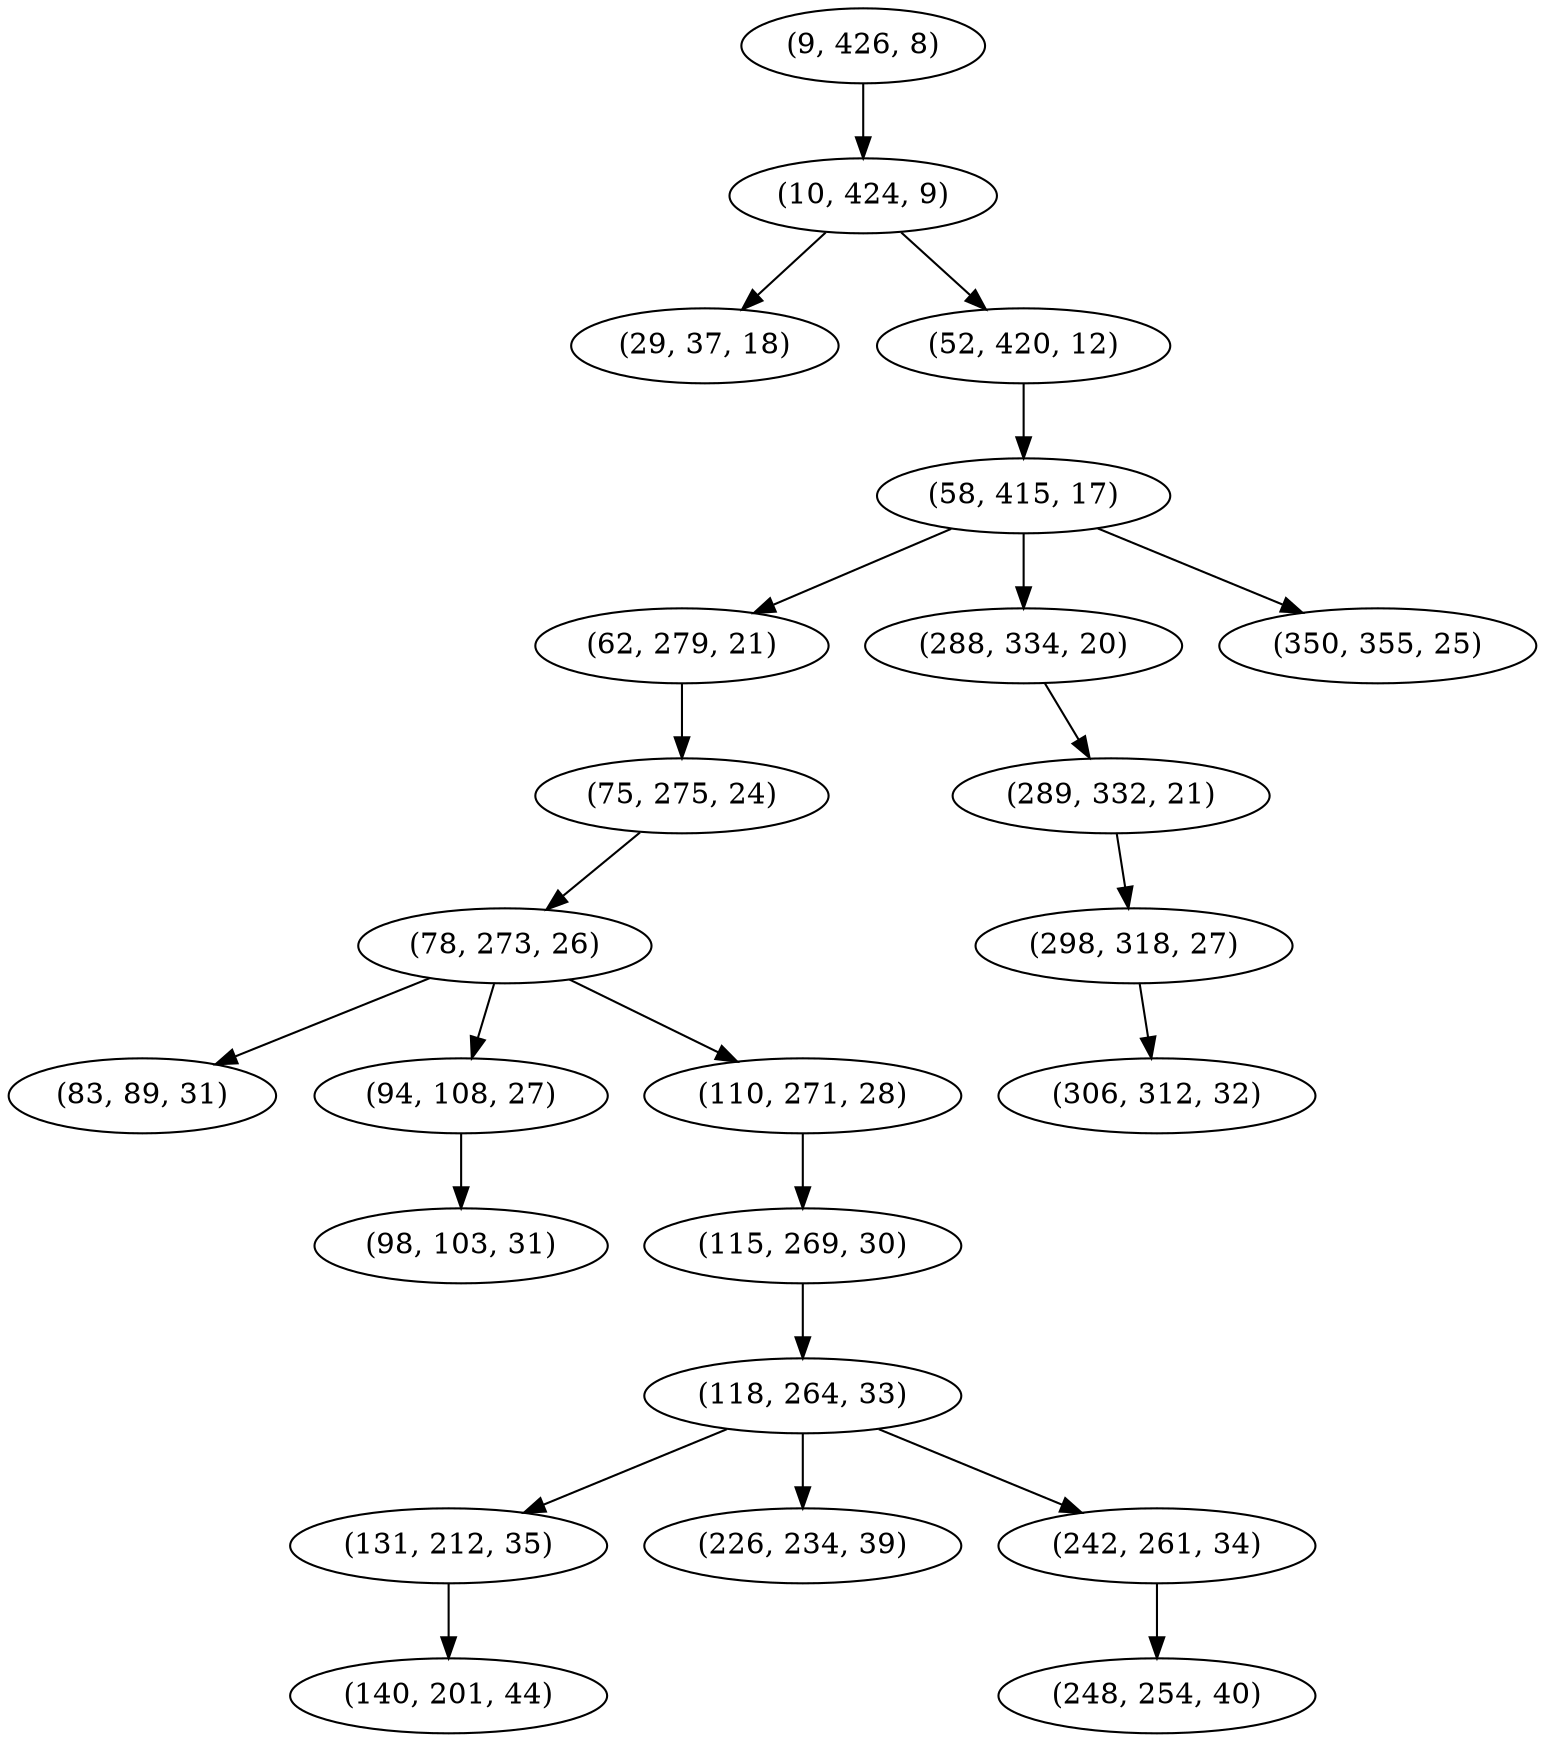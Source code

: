 digraph tree {
    "(9, 426, 8)";
    "(10, 424, 9)";
    "(29, 37, 18)";
    "(52, 420, 12)";
    "(58, 415, 17)";
    "(62, 279, 21)";
    "(75, 275, 24)";
    "(78, 273, 26)";
    "(83, 89, 31)";
    "(94, 108, 27)";
    "(98, 103, 31)";
    "(110, 271, 28)";
    "(115, 269, 30)";
    "(118, 264, 33)";
    "(131, 212, 35)";
    "(140, 201, 44)";
    "(226, 234, 39)";
    "(242, 261, 34)";
    "(248, 254, 40)";
    "(288, 334, 20)";
    "(289, 332, 21)";
    "(298, 318, 27)";
    "(306, 312, 32)";
    "(350, 355, 25)";
    "(9, 426, 8)" -> "(10, 424, 9)";
    "(10, 424, 9)" -> "(29, 37, 18)";
    "(10, 424, 9)" -> "(52, 420, 12)";
    "(52, 420, 12)" -> "(58, 415, 17)";
    "(58, 415, 17)" -> "(62, 279, 21)";
    "(58, 415, 17)" -> "(288, 334, 20)";
    "(58, 415, 17)" -> "(350, 355, 25)";
    "(62, 279, 21)" -> "(75, 275, 24)";
    "(75, 275, 24)" -> "(78, 273, 26)";
    "(78, 273, 26)" -> "(83, 89, 31)";
    "(78, 273, 26)" -> "(94, 108, 27)";
    "(78, 273, 26)" -> "(110, 271, 28)";
    "(94, 108, 27)" -> "(98, 103, 31)";
    "(110, 271, 28)" -> "(115, 269, 30)";
    "(115, 269, 30)" -> "(118, 264, 33)";
    "(118, 264, 33)" -> "(131, 212, 35)";
    "(118, 264, 33)" -> "(226, 234, 39)";
    "(118, 264, 33)" -> "(242, 261, 34)";
    "(131, 212, 35)" -> "(140, 201, 44)";
    "(242, 261, 34)" -> "(248, 254, 40)";
    "(288, 334, 20)" -> "(289, 332, 21)";
    "(289, 332, 21)" -> "(298, 318, 27)";
    "(298, 318, 27)" -> "(306, 312, 32)";
}
